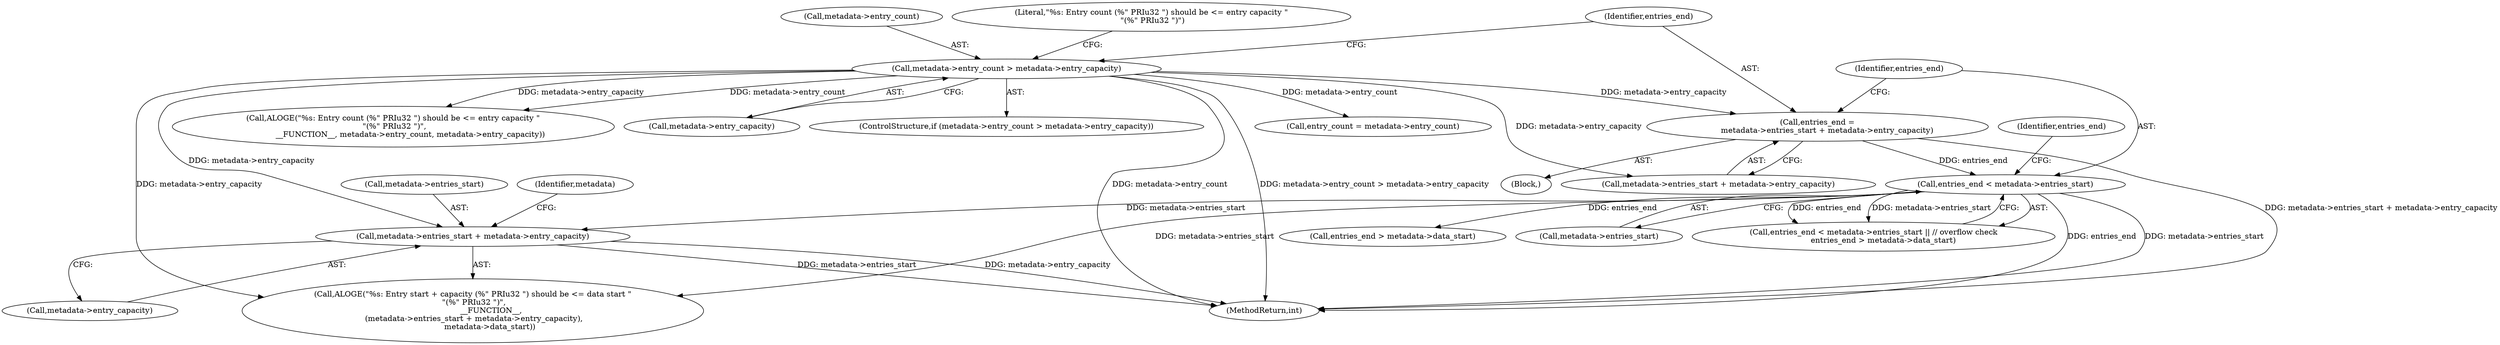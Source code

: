digraph "0_Android_8e7a2b4d13bff03973dbad2bfb88a04296140433_0@pointer" {
"1000241" [label="(Call,metadata->entries_start + metadata->entry_capacity)"];
"1000227" [label="(Call,entries_end < metadata->entries_start)"];
"1000216" [label="(Call,entries_end =\n        metadata->entries_start + metadata->entry_capacity)"];
"1000196" [label="(Call,metadata->entry_count > metadata->entry_capacity)"];
"1000292" [label="(Call,entry_count = metadata->entry_count)"];
"1000197" [label="(Call,metadata->entry_count)"];
"1000242" [label="(Call,metadata->entries_start)"];
"1000196" [label="(Call,metadata->entry_count > metadata->entry_capacity)"];
"1000232" [label="(Call,entries_end > metadata->data_start)"];
"1000249" [label="(Identifier,metadata)"];
"1000205" [label="(Literal,\"%s: Entry count (%\" PRIu32 \") should be <= entry capacity \"\n \"(%\" PRIu32 \")\")"];
"1000204" [label="(Call,ALOGE(\"%s: Entry count (%\" PRIu32 \") should be <= entry capacity \"\n \"(%\" PRIu32 \")\",\n              __FUNCTION__, metadata->entry_count, metadata->entry_capacity))"];
"1000216" [label="(Call,entries_end =\n        metadata->entries_start + metadata->entry_capacity)"];
"1000108" [label="(Block,)"];
"1000200" [label="(Call,metadata->entry_capacity)"];
"1000501" [label="(MethodReturn,int)"];
"1000245" [label="(Call,metadata->entry_capacity)"];
"1000217" [label="(Identifier,entries_end)"];
"1000229" [label="(Call,metadata->entries_start)"];
"1000228" [label="(Identifier,entries_end)"];
"1000233" [label="(Identifier,entries_end)"];
"1000241" [label="(Call,metadata->entries_start + metadata->entry_capacity)"];
"1000195" [label="(ControlStructure,if (metadata->entry_count > metadata->entry_capacity))"];
"1000238" [label="(Call,ALOGE(\"%s: Entry start + capacity (%\" PRIu32 \") should be <= data start \"\n \"(%\" PRIu32 \")\",\n               __FUNCTION__,\n (metadata->entries_start + metadata->entry_capacity),\n              metadata->data_start))"];
"1000226" [label="(Call,entries_end < metadata->entries_start || // overflow check\n        entries_end > metadata->data_start)"];
"1000218" [label="(Call,metadata->entries_start + metadata->entry_capacity)"];
"1000227" [label="(Call,entries_end < metadata->entries_start)"];
"1000241" -> "1000238"  [label="AST: "];
"1000241" -> "1000245"  [label="CFG: "];
"1000242" -> "1000241"  [label="AST: "];
"1000245" -> "1000241"  [label="AST: "];
"1000249" -> "1000241"  [label="CFG: "];
"1000241" -> "1000501"  [label="DDG: metadata->entries_start"];
"1000241" -> "1000501"  [label="DDG: metadata->entry_capacity"];
"1000227" -> "1000241"  [label="DDG: metadata->entries_start"];
"1000196" -> "1000241"  [label="DDG: metadata->entry_capacity"];
"1000227" -> "1000226"  [label="AST: "];
"1000227" -> "1000229"  [label="CFG: "];
"1000228" -> "1000227"  [label="AST: "];
"1000229" -> "1000227"  [label="AST: "];
"1000233" -> "1000227"  [label="CFG: "];
"1000226" -> "1000227"  [label="CFG: "];
"1000227" -> "1000501"  [label="DDG: entries_end"];
"1000227" -> "1000501"  [label="DDG: metadata->entries_start"];
"1000227" -> "1000226"  [label="DDG: entries_end"];
"1000227" -> "1000226"  [label="DDG: metadata->entries_start"];
"1000216" -> "1000227"  [label="DDG: entries_end"];
"1000227" -> "1000232"  [label="DDG: entries_end"];
"1000227" -> "1000238"  [label="DDG: metadata->entries_start"];
"1000216" -> "1000108"  [label="AST: "];
"1000216" -> "1000218"  [label="CFG: "];
"1000217" -> "1000216"  [label="AST: "];
"1000218" -> "1000216"  [label="AST: "];
"1000228" -> "1000216"  [label="CFG: "];
"1000216" -> "1000501"  [label="DDG: metadata->entries_start + metadata->entry_capacity"];
"1000196" -> "1000216"  [label="DDG: metadata->entry_capacity"];
"1000196" -> "1000195"  [label="AST: "];
"1000196" -> "1000200"  [label="CFG: "];
"1000197" -> "1000196"  [label="AST: "];
"1000200" -> "1000196"  [label="AST: "];
"1000205" -> "1000196"  [label="CFG: "];
"1000217" -> "1000196"  [label="CFG: "];
"1000196" -> "1000501"  [label="DDG: metadata->entry_count"];
"1000196" -> "1000501"  [label="DDG: metadata->entry_count > metadata->entry_capacity"];
"1000196" -> "1000204"  [label="DDG: metadata->entry_count"];
"1000196" -> "1000204"  [label="DDG: metadata->entry_capacity"];
"1000196" -> "1000218"  [label="DDG: metadata->entry_capacity"];
"1000196" -> "1000238"  [label="DDG: metadata->entry_capacity"];
"1000196" -> "1000292"  [label="DDG: metadata->entry_count"];
}
